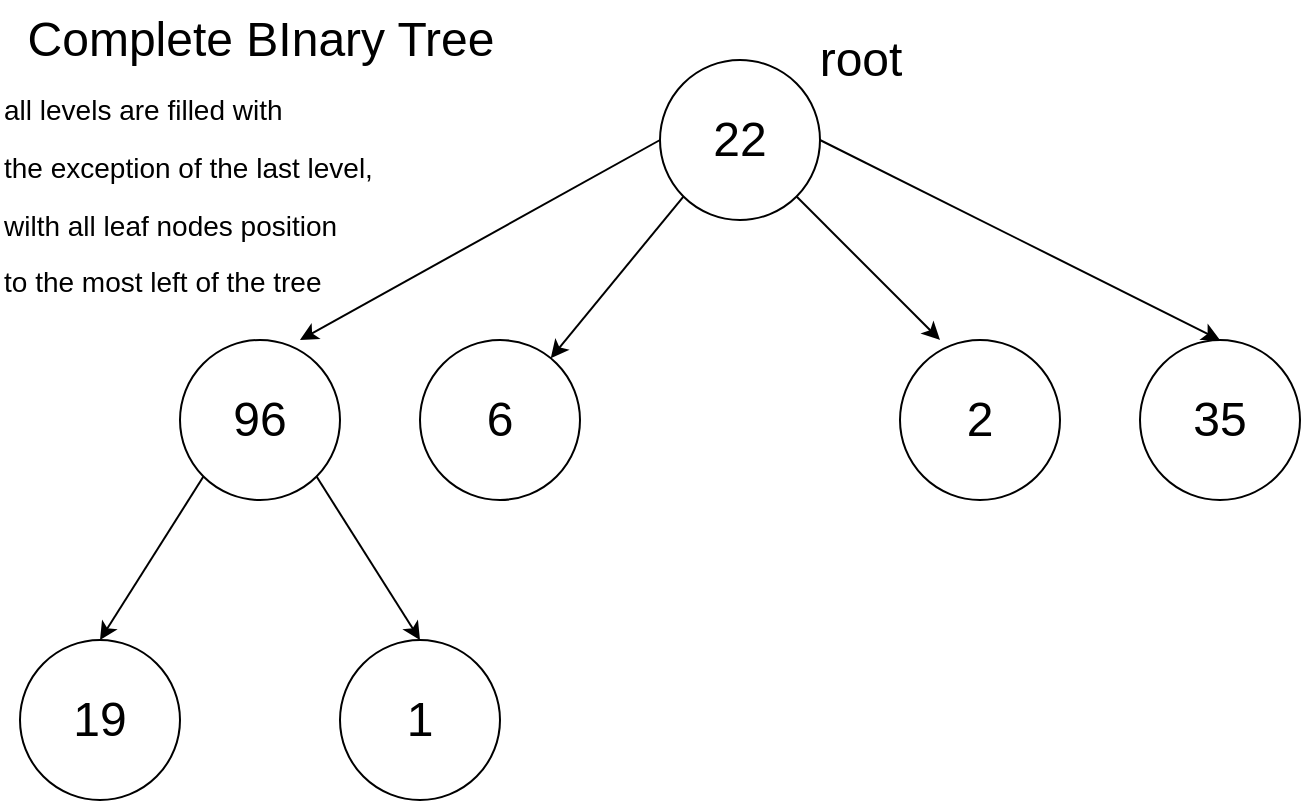 <mxfile>
    <diagram id="blbG-6MQAm4zqMzK7I5c" name="Page-1">
        <mxGraphModel dx="980" dy="469" grid="1" gridSize="10" guides="1" tooltips="1" connect="1" arrows="1" fold="1" page="1" pageScale="1" pageWidth="850" pageHeight="1100" math="0" shadow="0">
            <root>
                <mxCell id="0"/>
                <mxCell id="1" parent="0"/>
                <mxCell id="2" style="edgeStyle=none;html=1;exitX=0;exitY=1;exitDx=0;exitDy=0;fontSize=24;" edge="1" parent="1" source="6" target="10">
                    <mxGeometry relative="1" as="geometry"/>
                </mxCell>
                <mxCell id="3" style="edgeStyle=none;html=1;exitX=0;exitY=0.5;exitDx=0;exitDy=0;entryX=0.75;entryY=0;entryDx=0;entryDy=0;entryPerimeter=0;fontSize=24;" edge="1" parent="1" source="6" target="7">
                    <mxGeometry relative="1" as="geometry"/>
                </mxCell>
                <mxCell id="4" style="edgeStyle=none;html=1;exitX=1;exitY=1;exitDx=0;exitDy=0;entryX=0.25;entryY=0;entryDx=0;entryDy=0;entryPerimeter=0;fontSize=24;" edge="1" parent="1" source="6" target="11">
                    <mxGeometry relative="1" as="geometry"/>
                </mxCell>
                <mxCell id="5" style="edgeStyle=none;html=1;exitX=1;exitY=0.5;exitDx=0;exitDy=0;entryX=0.5;entryY=0;entryDx=0;entryDy=0;fontSize=24;" edge="1" parent="1" source="6" target="12">
                    <mxGeometry relative="1" as="geometry"/>
                </mxCell>
                <mxCell id="6" value="&lt;font style=&quot;font-size: 24px;&quot;&gt;22&lt;/font&gt;" style="ellipse;whiteSpace=wrap;html=1;aspect=fixed;" vertex="1" parent="1">
                    <mxGeometry x="360" y="40" width="80" height="80" as="geometry"/>
                </mxCell>
                <mxCell id="19" style="edgeStyle=none;html=1;exitX=0;exitY=1;exitDx=0;exitDy=0;entryX=0.5;entryY=0;entryDx=0;entryDy=0;fontSize=24;" edge="1" parent="1" source="7" target="14">
                    <mxGeometry relative="1" as="geometry"/>
                </mxCell>
                <mxCell id="20" style="edgeStyle=none;html=1;exitX=1;exitY=1;exitDx=0;exitDy=0;entryX=0.5;entryY=0;entryDx=0;entryDy=0;fontSize=24;" edge="1" parent="1" source="7" target="13">
                    <mxGeometry relative="1" as="geometry"/>
                </mxCell>
                <mxCell id="7" value="&lt;font style=&quot;font-size: 24px;&quot;&gt;96&lt;/font&gt;" style="ellipse;whiteSpace=wrap;html=1;aspect=fixed;" vertex="1" parent="1">
                    <mxGeometry x="120" y="180" width="80" height="80" as="geometry"/>
                </mxCell>
                <mxCell id="10" value="&lt;span style=&quot;font-size: 24px;&quot;&gt;6&lt;/span&gt;" style="ellipse;whiteSpace=wrap;html=1;aspect=fixed;" vertex="1" parent="1">
                    <mxGeometry x="240" y="180" width="80" height="80" as="geometry"/>
                </mxCell>
                <mxCell id="11" value="&lt;font style=&quot;font-size: 24px;&quot;&gt;2&lt;/font&gt;" style="ellipse;whiteSpace=wrap;html=1;aspect=fixed;" vertex="1" parent="1">
                    <mxGeometry x="480" y="180" width="80" height="80" as="geometry"/>
                </mxCell>
                <mxCell id="12" value="&lt;font style=&quot;font-size: 24px;&quot;&gt;35&lt;/font&gt;" style="ellipse;whiteSpace=wrap;html=1;aspect=fixed;" vertex="1" parent="1">
                    <mxGeometry x="600" y="180" width="80" height="80" as="geometry"/>
                </mxCell>
                <mxCell id="13" value="&lt;font style=&quot;font-size: 24px;&quot;&gt;1&lt;/font&gt;" style="ellipse;whiteSpace=wrap;html=1;aspect=fixed;" vertex="1" parent="1">
                    <mxGeometry x="200" y="330" width="80" height="80" as="geometry"/>
                </mxCell>
                <mxCell id="14" value="&lt;span style=&quot;font-size: 24px;&quot;&gt;19&lt;/span&gt;" style="ellipse;whiteSpace=wrap;html=1;aspect=fixed;" vertex="1" parent="1">
                    <mxGeometry x="40" y="330" width="80" height="80" as="geometry"/>
                </mxCell>
                <mxCell id="15" value="root" style="text;html=1;align=center;verticalAlign=middle;resizable=0;points=[];autosize=1;strokeColor=none;fillColor=none;fontSize=24;" vertex="1" parent="1">
                    <mxGeometry x="430" y="20" width="60" height="40" as="geometry"/>
                </mxCell>
                <mxCell id="18" value="&lt;font style=&quot;font-size: 24px;&quot;&gt;Complete BInary Tree&lt;/font&gt;" style="text;html=1;align=center;verticalAlign=middle;resizable=0;points=[];autosize=1;strokeColor=none;fillColor=none;" vertex="1" parent="1">
                    <mxGeometry x="30" y="10" width="260" height="40" as="geometry"/>
                </mxCell>
                <mxCell id="21" value="&lt;font style=&quot;font-size: 14px;&quot;&gt;all levels are filled with&lt;br&gt;the exception of the last level,&lt;br&gt;wilth all leaf nodes position&lt;br&gt;to the most left of the tree&lt;/font&gt;" style="text;html=1;align=left;verticalAlign=middle;resizable=0;points=[];autosize=1;strokeColor=none;fillColor=none;fontSize=24;" vertex="1" parent="1">
                    <mxGeometry x="30" y="40" width="210" height="130" as="geometry"/>
                </mxCell>
            </root>
        </mxGraphModel>
    </diagram>
</mxfile>
